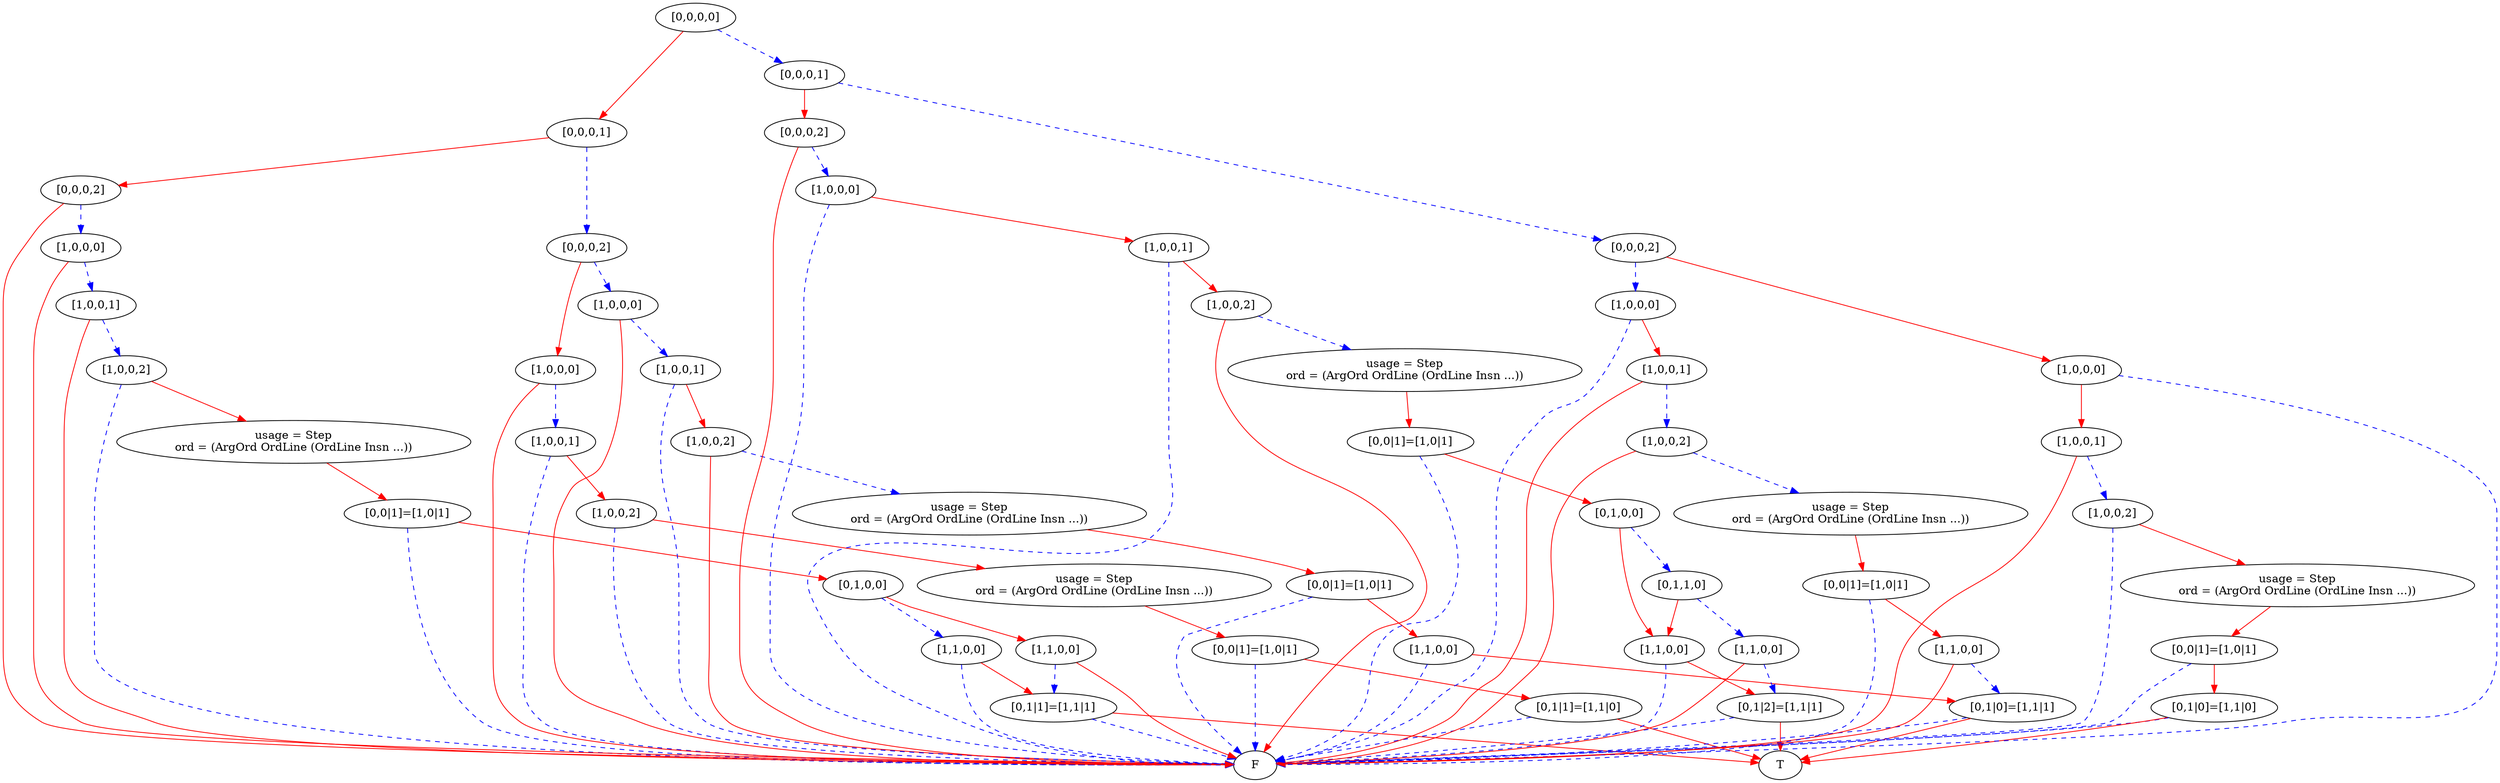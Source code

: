 digraph {
    1 [label=F];
    2 [label=T];
    3 [label="[0,1|1]=[1,1|1]"];
    4 [label="[1,1,0,0]"];
    5 [label="[1,1,0,0]"];
    6 [label="[0,1,0,0]"];
    7 [label="[0,0|1]=[1,0|1]"];
    8 [label="usage = Step\nord = (ArgOrd OrdLine (OrdLine Insn ...))"];
    9 [label="[1,0,0,2]"];
    10 [label="[1,0,0,1]"];
    11 [label="[1,0,0,0]"];
    12 [label="[0,0,0,2]"];
    13 [label="[0,1|1]=[1,1|0]"];
    14 [label="[0,0|1]=[1,0|1]"];
    15 [label="usage = Step\nord = (ArgOrd OrdLine (OrdLine Insn ...))"];
    16 [label="[1,0,0,2]"];
    17 [label="[1,0,0,1]"];
    18 [label="[1,0,0,0]"];
    19 [label="[0,1|0]=[1,1|1]"];
    20 [label="[1,1,0,0]"];
    21 [label="[0,0|1]=[1,0|1]"];
    22 [label="usage = Step\nord = (ArgOrd OrdLine (OrdLine Insn ...))"];
    23 [label="[1,0,0,2]"];
    24 [label="[1,0,0,1]"];
    25 [label="[1,0,0,0]"];
    26 [label="[0,0,0,2]"];
    27 [label="[0,0,0,1]"];
    28 [label="[0,1|2]=[1,1|1]"];
    29 [label="[1,1,0,0]"];
    30 [label="[1,1,0,0]"];
    31 [label="[0,1,1,0]"];
    32 [label="[0,1,0,0]"];
    33 [label="[0,0|1]=[1,0|1]"];
    34 [label="usage = Step\nord = (ArgOrd OrdLine (OrdLine Insn ...))"];
    35 [label="[1,0,0,2]"];
    36 [label="[1,0,0,1]"];
    37 [label="[1,0,0,0]"];
    38 [label="[0,0,0,2]"];
    39 [label="[0,1|0]=[1,1|0]"];
    40 [label="[0,0|1]=[1,0|1]"];
    41 [label="usage = Step\nord = (ArgOrd OrdLine (OrdLine Insn ...))"];
    42 [label="[1,0,0,2]"];
    43 [label="[1,0,0,1]"];
    44 [label="[1,0,0,0]"];
    45 [label="[1,1,0,0]"];
    46 [label="[0,0|1]=[1,0|1]"];
    47 [label="usage = Step\nord = (ArgOrd OrdLine (OrdLine Insn ...))"];
    48 [label="[1,0,0,2]"];
    49 [label="[1,0,0,1]"];
    50 [label="[1,0,0,0]"];
    51 [label="[0,0,0,2]"];
    52 [label="[0,0,0,1]"];
    53 [label="[0,0,0,0]"];
    3 -> 1 [style=dashed
           ,color=blue];
    3 -> 2 [color=red];
    4 -> 3 [style=dashed
           ,color=blue];
    4 -> 1 [color=red];
    5 -> 3 [color=red];
    5 -> 1 [style=dashed
           ,color=blue];
    6 -> 4 [color=red];
    6 -> 5 [style=dashed
           ,color=blue];
    7 -> 6 [color=red];
    7 -> 1 [style=dashed
           ,color=blue];
    8 -> 7 [color=red];
    9 -> 8 [color=red];
    9 -> 1 [style=dashed
           ,color=blue];
    10 -> 9 [style=dashed
            ,color=blue];
    10 -> 1 [color=red];
    11 -> 10 [style=dashed
             ,color=blue];
    11 -> 1 [color=red];
    12 -> 11 [style=dashed
             ,color=blue];
    12 -> 1 [color=red];
    13 -> 1 [style=dashed
            ,color=blue];
    13 -> 2 [color=red];
    14 -> 13 [color=red];
    14 -> 1 [style=dashed
            ,color=blue];
    15 -> 14 [color=red];
    16 -> 15 [color=red];
    16 -> 1 [style=dashed
            ,color=blue];
    17 -> 16 [color=red];
    17 -> 1 [style=dashed
            ,color=blue];
    18 -> 17 [style=dashed
             ,color=blue];
    18 -> 1 [color=red];
    19 -> 1 [style=dashed
            ,color=blue];
    19 -> 2 [color=red];
    20 -> 19 [color=red];
    20 -> 1 [style=dashed
            ,color=blue];
    21 -> 20 [color=red];
    21 -> 1 [style=dashed
            ,color=blue];
    22 -> 21 [color=red];
    23 -> 22 [style=dashed
             ,color=blue];
    23 -> 1 [color=red];
    24 -> 23 [color=red];
    24 -> 1 [style=dashed
            ,color=blue];
    25 -> 24 [style=dashed
             ,color=blue];
    25 -> 1 [color=red];
    26 -> 18 [color=red];
    26 -> 25 [style=dashed
             ,color=blue];
    27 -> 12 [color=red];
    27 -> 26 [style=dashed
             ,color=blue];
    28 -> 1 [style=dashed
            ,color=blue];
    28 -> 2 [color=red];
    29 -> 28 [color=red];
    29 -> 1 [style=dashed
            ,color=blue];
    30 -> 28 [style=dashed
             ,color=blue];
    30 -> 1 [color=red];
    31 -> 29 [color=red];
    31 -> 30 [style=dashed
             ,color=blue];
    32 -> 29 [color=red];
    32 -> 31 [style=dashed
             ,color=blue];
    33 -> 32 [color=red];
    33 -> 1 [style=dashed
            ,color=blue];
    34 -> 33 [color=red];
    35 -> 34 [style=dashed
             ,color=blue];
    35 -> 1 [color=red];
    36 -> 35 [color=red];
    36 -> 1 [style=dashed
            ,color=blue];
    37 -> 36 [color=red];
    37 -> 1 [style=dashed
            ,color=blue];
    38 -> 37 [style=dashed
             ,color=blue];
    38 -> 1 [color=red];
    39 -> 1 [style=dashed
            ,color=blue];
    39 -> 2 [color=red];
    40 -> 39 [color=red];
    40 -> 1 [style=dashed
            ,color=blue];
    41 -> 40 [color=red];
    42 -> 41 [color=red];
    42 -> 1 [style=dashed
            ,color=blue];
    43 -> 42 [style=dashed
             ,color=blue];
    43 -> 1 [color=red];
    44 -> 43 [color=red];
    44 -> 1 [style=dashed
            ,color=blue];
    45 -> 19 [style=dashed
             ,color=blue];
    45 -> 1 [color=red];
    46 -> 45 [color=red];
    46 -> 1 [style=dashed
            ,color=blue];
    47 -> 46 [color=red];
    48 -> 47 [style=dashed
             ,color=blue];
    48 -> 1 [color=red];
    49 -> 48 [style=dashed
             ,color=blue];
    49 -> 1 [color=red];
    50 -> 49 [color=red];
    50 -> 1 [style=dashed
            ,color=blue];
    51 -> 44 [color=red];
    51 -> 50 [style=dashed
             ,color=blue];
    52 -> 38 [color=red];
    52 -> 51 [style=dashed
             ,color=blue];
    53 -> 27 [color=red];
    53 -> 52 [style=dashed
             ,color=blue];
}